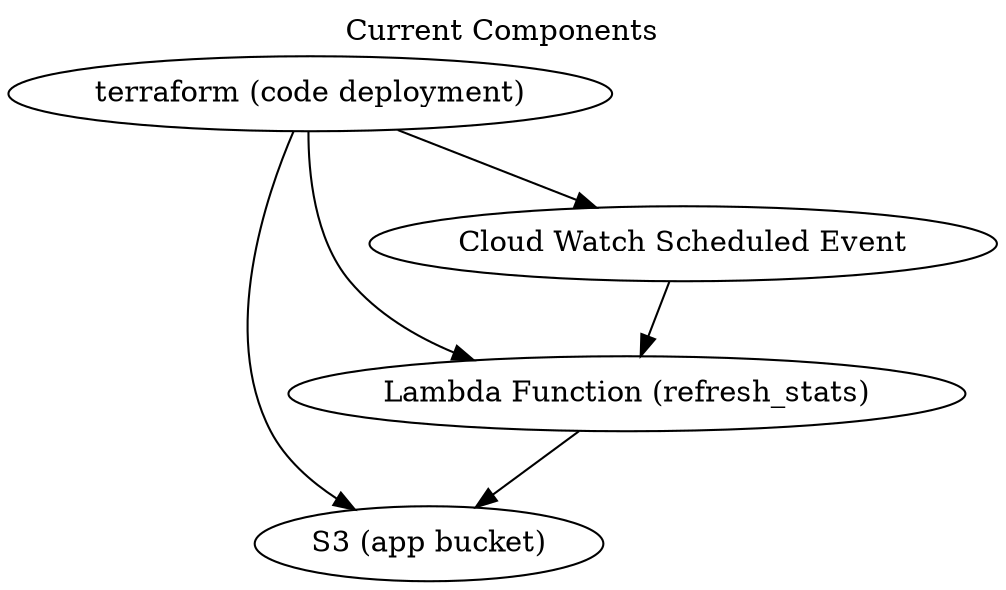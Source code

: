 digraph {
  label="Current Components"
  labelloc=top
  tf [label = "terraform (code deployment)"]
  s3 [label = "S3 (app bucket)"]
  lf [label = "Lambda Function (refresh_stats)"]
  cw [label = "Cloud Watch Scheduled Event"]
  tf -> cw -> lf -> s3
  tf -> lf
  tf -> s3
}
